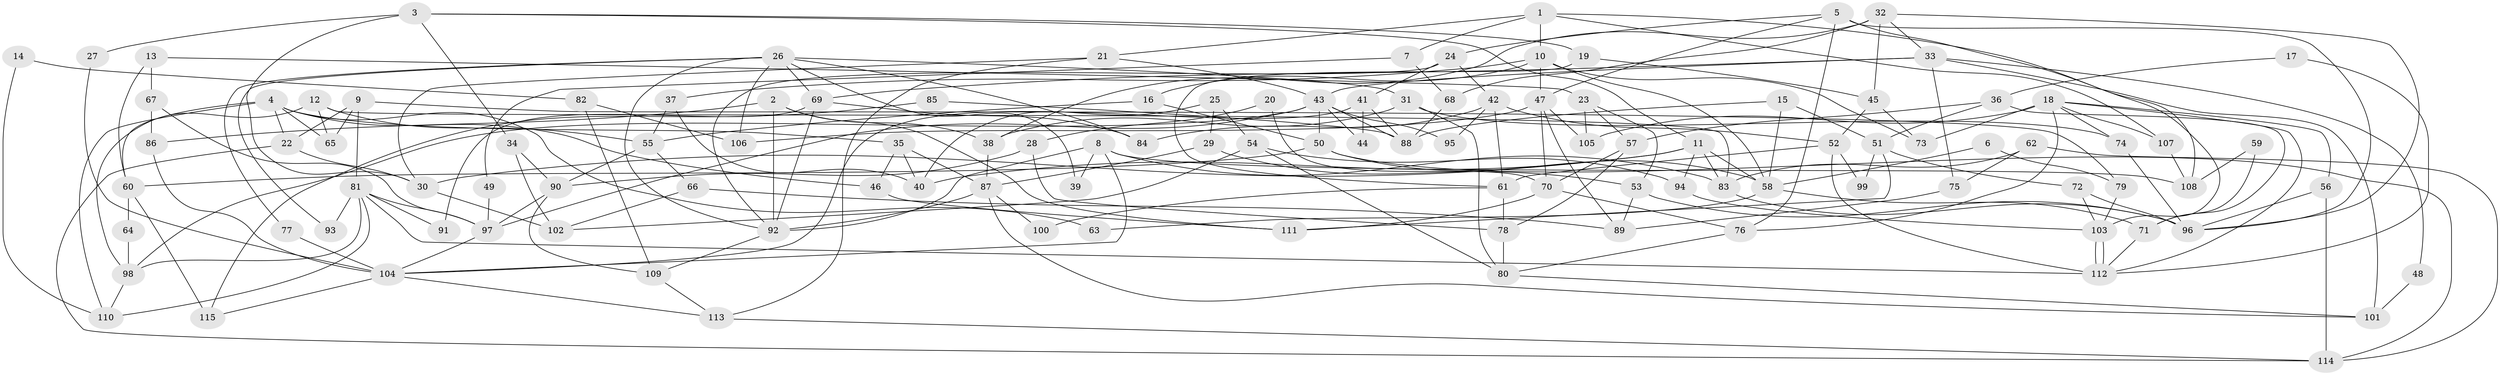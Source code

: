 // Generated by graph-tools (version 1.1) at 2025/11/02/27/25 16:11:20]
// undirected, 115 vertices, 230 edges
graph export_dot {
graph [start="1"]
  node [color=gray90,style=filled];
  1;
  2;
  3;
  4;
  5;
  6;
  7;
  8;
  9;
  10;
  11;
  12;
  13;
  14;
  15;
  16;
  17;
  18;
  19;
  20;
  21;
  22;
  23;
  24;
  25;
  26;
  27;
  28;
  29;
  30;
  31;
  32;
  33;
  34;
  35;
  36;
  37;
  38;
  39;
  40;
  41;
  42;
  43;
  44;
  45;
  46;
  47;
  48;
  49;
  50;
  51;
  52;
  53;
  54;
  55;
  56;
  57;
  58;
  59;
  60;
  61;
  62;
  63;
  64;
  65;
  66;
  67;
  68;
  69;
  70;
  71;
  72;
  73;
  74;
  75;
  76;
  77;
  78;
  79;
  80;
  81;
  82;
  83;
  84;
  85;
  86;
  87;
  88;
  89;
  90;
  91;
  92;
  93;
  94;
  95;
  96;
  97;
  98;
  99;
  100;
  101;
  102;
  103;
  104;
  105;
  106;
  107;
  108;
  109;
  110;
  111;
  112;
  113;
  114;
  115;
  1 -- 10;
  1 -- 103;
  1 -- 7;
  1 -- 21;
  1 -- 107;
  2 -- 111;
  2 -- 92;
  2 -- 38;
  2 -- 86;
  3 -- 30;
  3 -- 11;
  3 -- 19;
  3 -- 27;
  3 -- 34;
  4 -- 65;
  4 -- 110;
  4 -- 22;
  4 -- 35;
  4 -- 46;
  4 -- 60;
  4 -- 63;
  5 -- 96;
  5 -- 47;
  5 -- 24;
  5 -- 76;
  5 -- 108;
  6 -- 58;
  6 -- 79;
  7 -- 68;
  7 -- 49;
  8 -- 104;
  8 -- 92;
  8 -- 39;
  8 -- 83;
  8 -- 108;
  9 -- 22;
  9 -- 81;
  9 -- 65;
  9 -- 79;
  10 -- 73;
  10 -- 58;
  10 -- 16;
  10 -- 37;
  10 -- 47;
  11 -- 40;
  11 -- 30;
  11 -- 58;
  11 -- 83;
  11 -- 94;
  12 -- 83;
  12 -- 55;
  12 -- 65;
  12 -- 98;
  13 -- 67;
  13 -- 60;
  13 -- 23;
  14 -- 110;
  14 -- 82;
  15 -- 51;
  15 -- 58;
  15 -- 88;
  16 -- 50;
  16 -- 55;
  17 -- 112;
  17 -- 36;
  18 -- 112;
  18 -- 107;
  18 -- 56;
  18 -- 73;
  18 -- 74;
  18 -- 76;
  18 -- 105;
  19 -- 45;
  19 -- 61;
  20 -- 28;
  20 -- 70;
  21 -- 43;
  21 -- 30;
  21 -- 113;
  22 -- 30;
  22 -- 114;
  23 -- 105;
  23 -- 53;
  23 -- 57;
  24 -- 42;
  24 -- 41;
  24 -- 92;
  25 -- 40;
  25 -- 29;
  25 -- 54;
  26 -- 92;
  26 -- 31;
  26 -- 39;
  26 -- 69;
  26 -- 77;
  26 -- 84;
  26 -- 93;
  26 -- 106;
  27 -- 104;
  28 -- 78;
  28 -- 90;
  29 -- 53;
  29 -- 87;
  30 -- 102;
  31 -- 80;
  31 -- 74;
  31 -- 38;
  32 -- 96;
  32 -- 38;
  32 -- 33;
  32 -- 45;
  32 -- 68;
  33 -- 101;
  33 -- 43;
  33 -- 48;
  33 -- 69;
  33 -- 75;
  34 -- 90;
  34 -- 102;
  35 -- 87;
  35 -- 40;
  35 -- 46;
  36 -- 57;
  36 -- 51;
  36 -- 71;
  37 -- 55;
  37 -- 40;
  38 -- 87;
  41 -- 88;
  41 -- 44;
  41 -- 104;
  42 -- 61;
  42 -- 84;
  42 -- 52;
  42 -- 95;
  43 -- 98;
  43 -- 44;
  43 -- 50;
  43 -- 88;
  43 -- 95;
  43 -- 97;
  45 -- 52;
  45 -- 73;
  46 -- 111;
  47 -- 70;
  47 -- 89;
  47 -- 105;
  47 -- 106;
  48 -- 101;
  49 -- 97;
  50 -- 114;
  50 -- 58;
  50 -- 60;
  51 -- 111;
  51 -- 72;
  51 -- 99;
  52 -- 112;
  52 -- 61;
  52 -- 99;
  53 -- 96;
  53 -- 89;
  54 -- 102;
  54 -- 80;
  54 -- 94;
  55 -- 90;
  55 -- 66;
  56 -- 114;
  56 -- 96;
  57 -- 78;
  57 -- 70;
  58 -- 63;
  58 -- 71;
  59 -- 71;
  59 -- 108;
  60 -- 64;
  60 -- 115;
  61 -- 78;
  61 -- 100;
  62 -- 75;
  62 -- 83;
  62 -- 114;
  64 -- 98;
  66 -- 89;
  66 -- 102;
  67 -- 86;
  67 -- 97;
  68 -- 88;
  69 -- 84;
  69 -- 91;
  69 -- 92;
  70 -- 76;
  70 -- 111;
  71 -- 112;
  72 -- 103;
  72 -- 96;
  74 -- 96;
  75 -- 89;
  76 -- 80;
  77 -- 104;
  78 -- 80;
  79 -- 103;
  80 -- 101;
  81 -- 97;
  81 -- 112;
  81 -- 91;
  81 -- 93;
  81 -- 98;
  81 -- 110;
  82 -- 106;
  82 -- 109;
  83 -- 96;
  85 -- 115;
  85 -- 88;
  86 -- 104;
  87 -- 92;
  87 -- 100;
  87 -- 101;
  90 -- 97;
  90 -- 109;
  92 -- 109;
  94 -- 103;
  97 -- 104;
  98 -- 110;
  103 -- 112;
  103 -- 112;
  104 -- 113;
  104 -- 115;
  107 -- 108;
  109 -- 113;
  113 -- 114;
}

